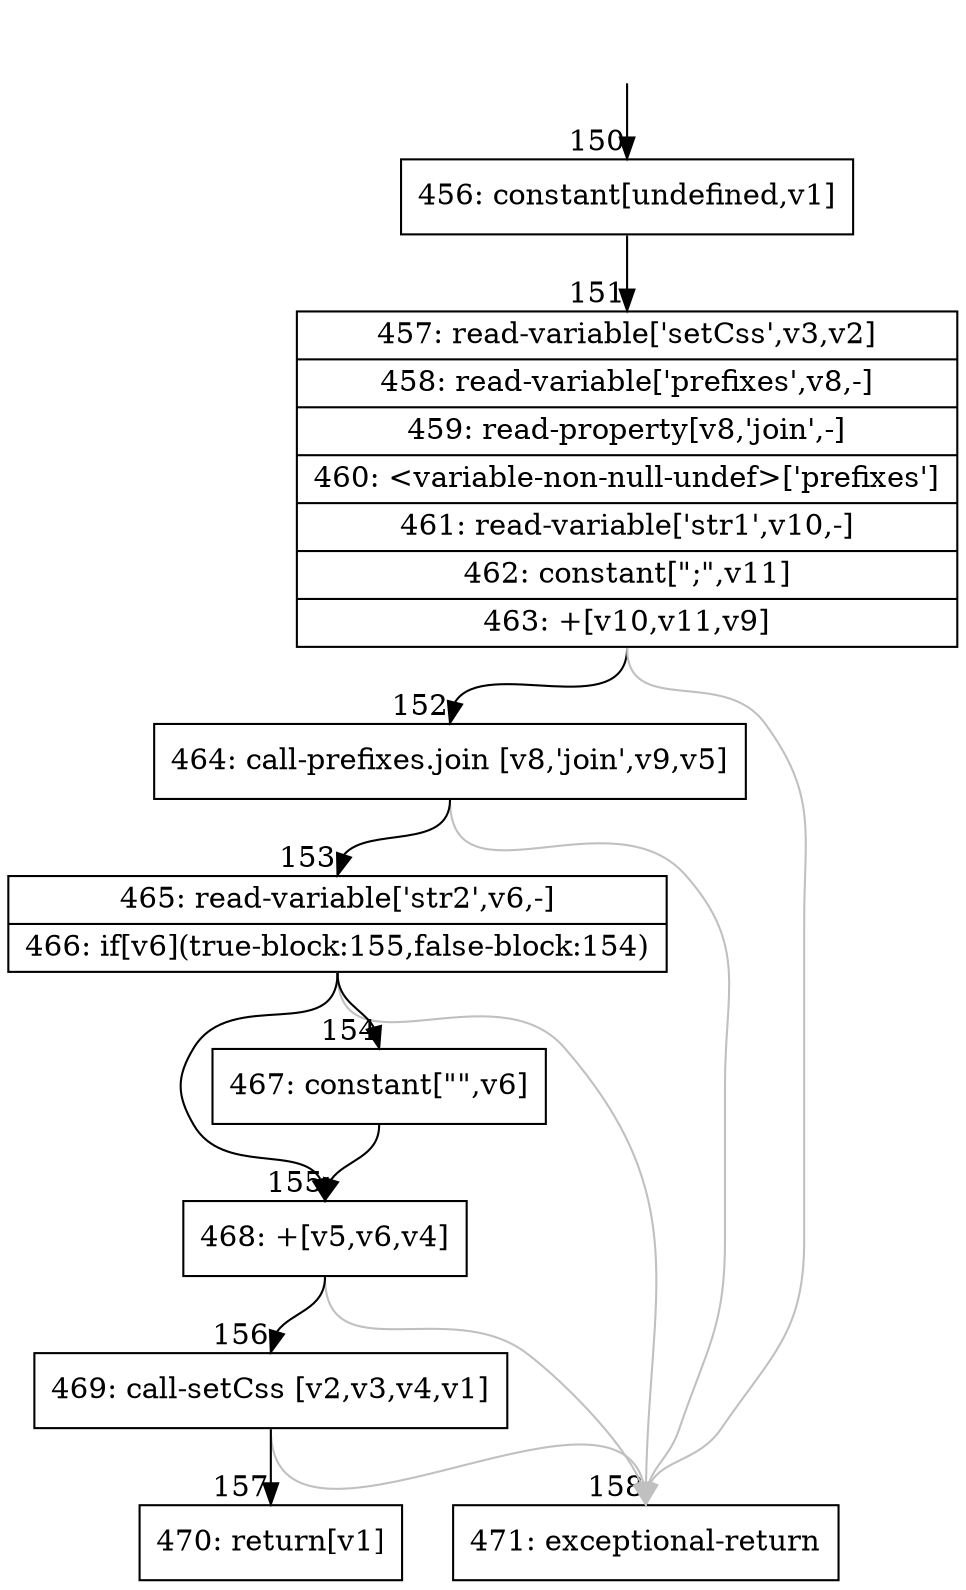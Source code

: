 digraph {
rankdir="TD"
BB_entry13[shape=none,label=""];
BB_entry13 -> BB150 [tailport=s, headport=n, headlabel="    150"]
BB150 [shape=record label="{456: constant[undefined,v1]}" ] 
BB150 -> BB151 [tailport=s, headport=n, headlabel="      151"]
BB151 [shape=record label="{457: read-variable['setCss',v3,v2]|458: read-variable['prefixes',v8,-]|459: read-property[v8,'join',-]|460: \<variable-non-null-undef\>['prefixes']|461: read-variable['str1',v10,-]|462: constant[\";\",v11]|463: +[v10,v11,v9]}" ] 
BB151 -> BB152 [tailport=s, headport=n, headlabel="      152"]
BB151 -> BB158 [tailport=s, headport=n, color=gray, headlabel="      158"]
BB152 [shape=record label="{464: call-prefixes.join [v8,'join',v9,v5]}" ] 
BB152 -> BB153 [tailport=s, headport=n, headlabel="      153"]
BB152 -> BB158 [tailport=s, headport=n, color=gray]
BB153 [shape=record label="{465: read-variable['str2',v6,-]|466: if[v6](true-block:155,false-block:154)}" ] 
BB153 -> BB155 [tailport=s, headport=n, headlabel="      155"]
BB153 -> BB154 [tailport=s, headport=n, headlabel="      154"]
BB153 -> BB158 [tailport=s, headport=n, color=gray]
BB154 [shape=record label="{467: constant[\"\",v6]}" ] 
BB154 -> BB155 [tailport=s, headport=n]
BB155 [shape=record label="{468: +[v5,v6,v4]}" ] 
BB155 -> BB156 [tailport=s, headport=n, headlabel="      156"]
BB155 -> BB158 [tailport=s, headport=n, color=gray]
BB156 [shape=record label="{469: call-setCss [v2,v3,v4,v1]}" ] 
BB156 -> BB157 [tailport=s, headport=n, headlabel="      157"]
BB156 -> BB158 [tailport=s, headport=n, color=gray]
BB157 [shape=record label="{470: return[v1]}" ] 
BB158 [shape=record label="{471: exceptional-return}" ] 
//#$~ 208
}
